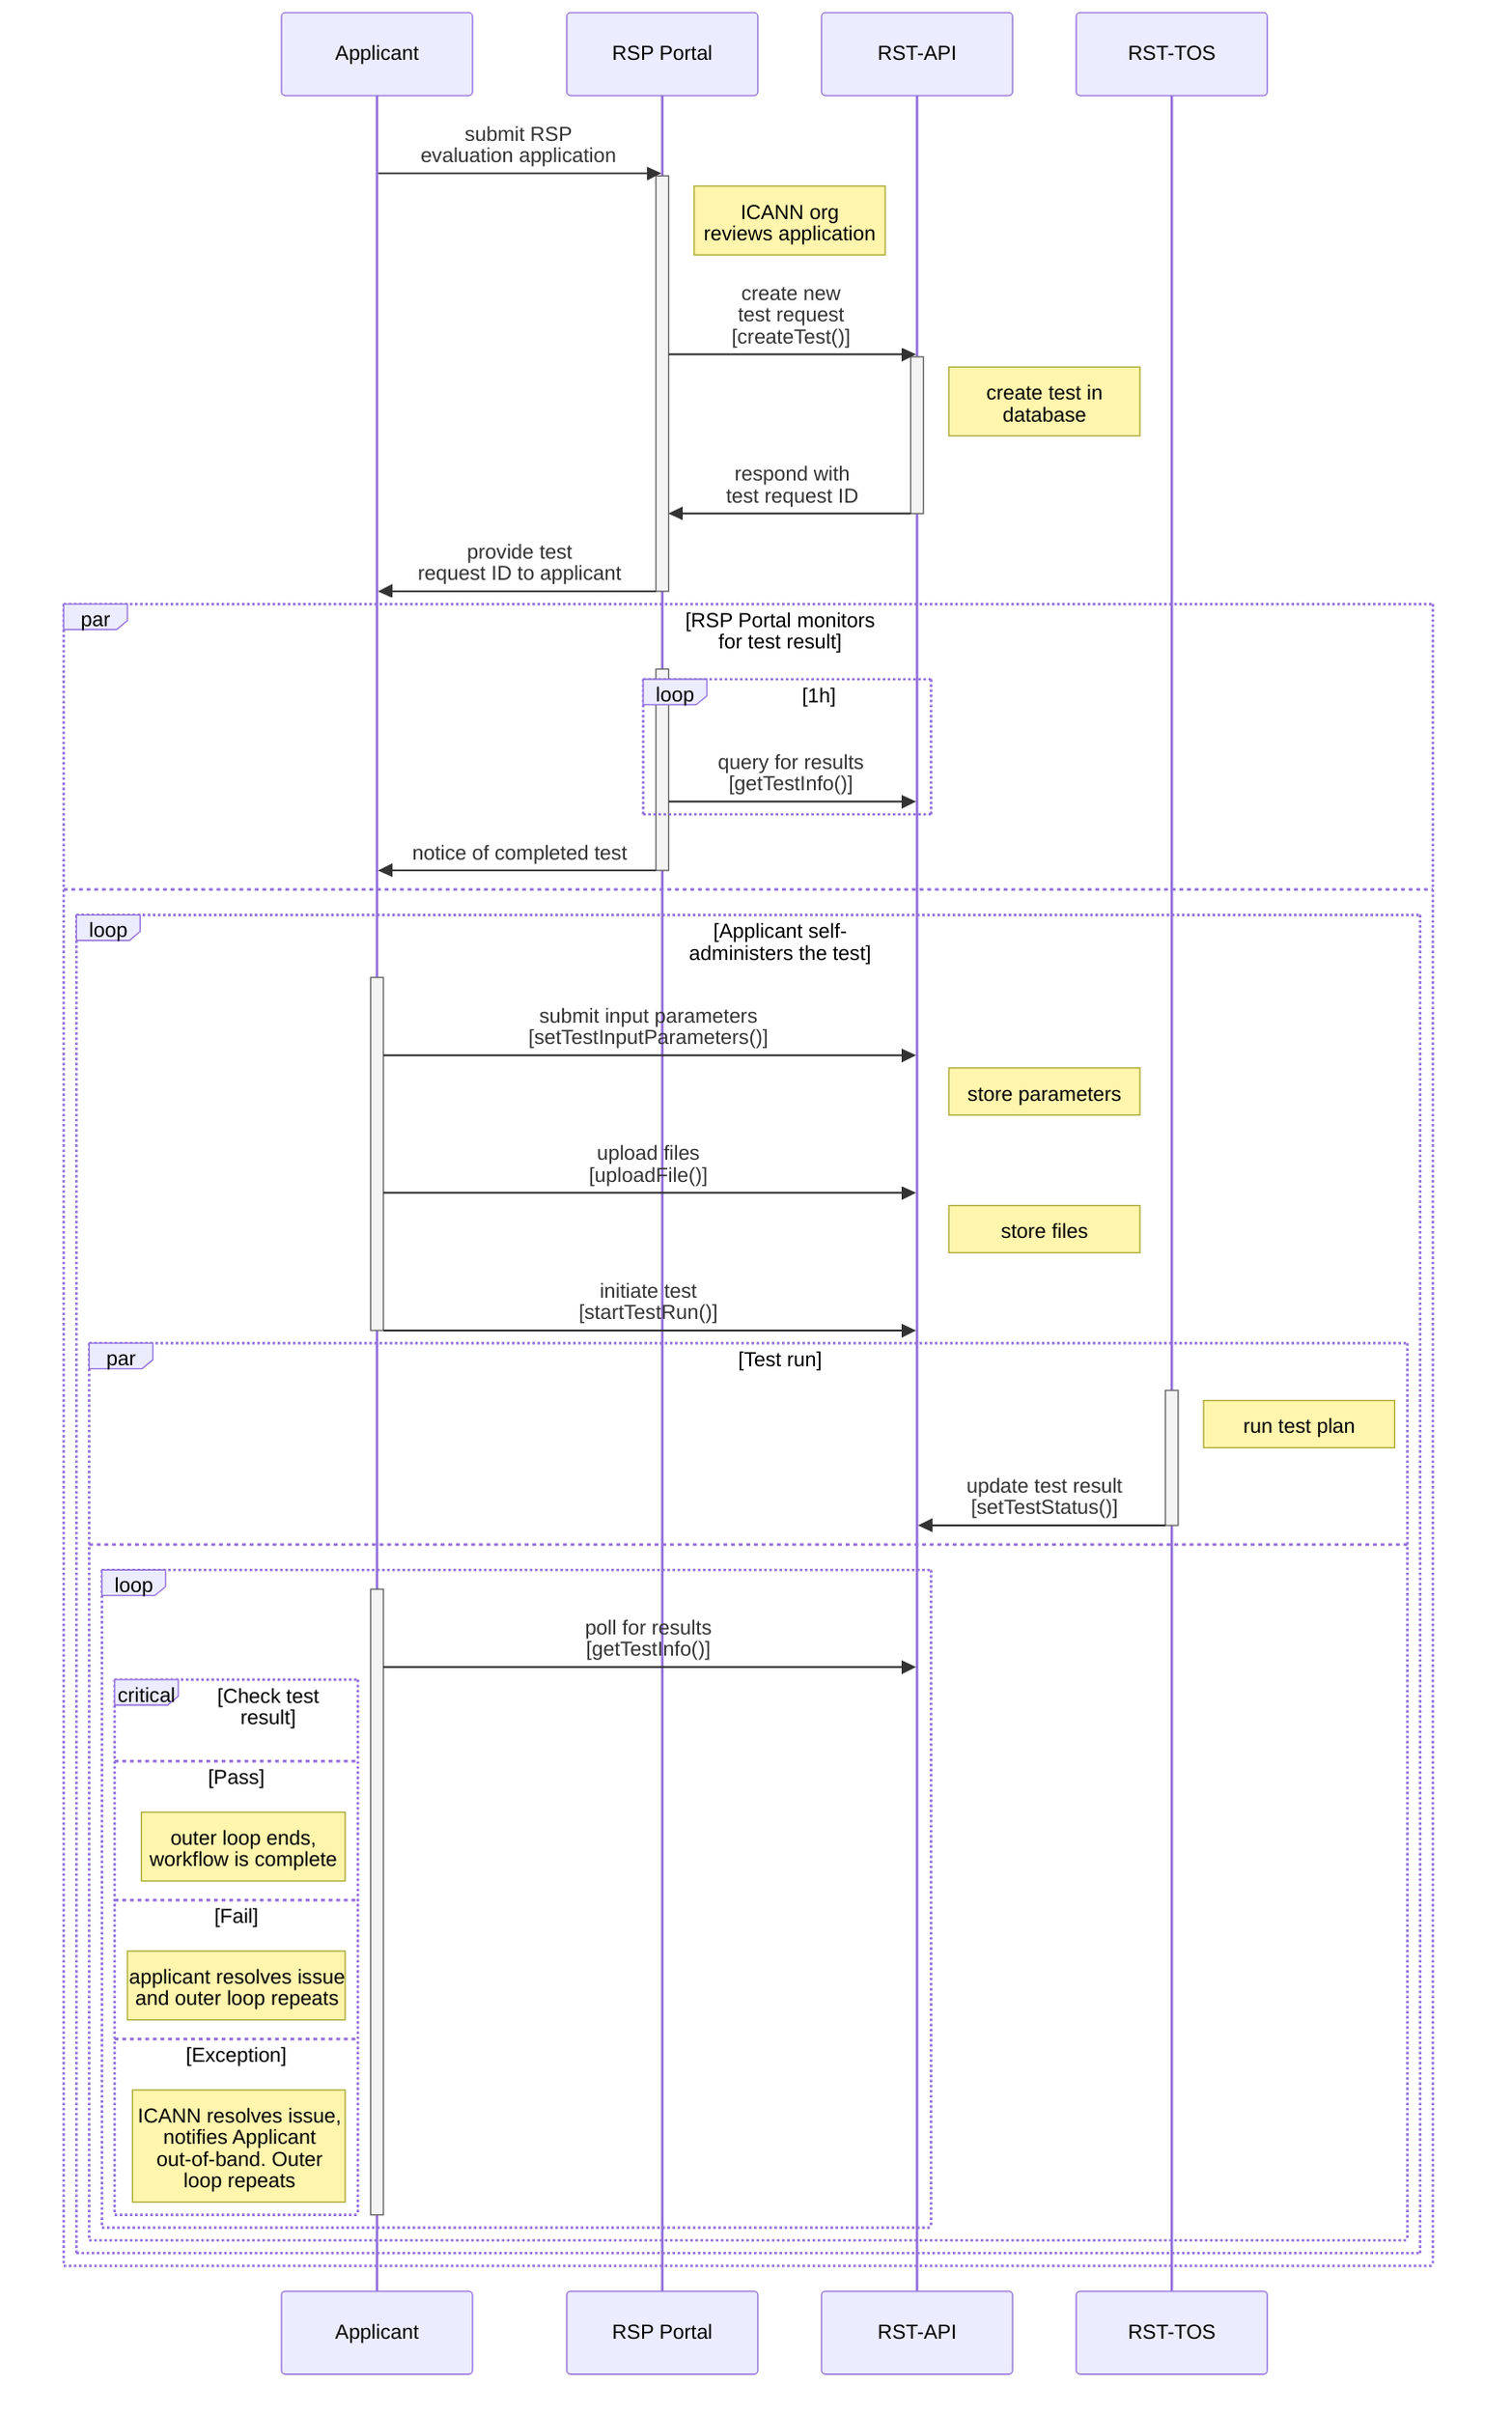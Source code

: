 sequenceDiagram
    Applicant->>RSP Portal: submit RSP<br>evaluation application

    Activate RSP Portal

    Note right of RSP Portal: ICANN org<br>reviews application

    RSP Portal->>RST-API: create new<br>test request<br>[createTest()]

    Activate RST-API
    Note right of RST-API: create test in<br>database
    RST-API->>RSP Portal: respond with<br>test request ID
    Deactivate RST-API

    RSP Portal->>Applicant: provide test<br>request ID to applicant

    Deactivate RSP Portal

    par RSP Portal monitors<br>for test result
        Activate RSP Portal

        loop 1h
            RSP Portal->>RST-API: query for results<br>[getTestInfo()]
        end

        RSP Portal->>Applicant: notice of completed test

        Deactivate RSP Portal
    and
        loop Applicant self-<br>administers the test
            Activate Applicant
            Applicant->>RST-API: submit input parameters<br>[setTestInputParameters()]
            Note right of RST-API: store parameters
            Applicant->>RST-API: upload files<br>[uploadFile()]
            Note right of RST-API: store files
            Applicant->>RST-API: initiate test<br>[startTestRun()]
            Deactivate Applicant
            par Test run
                Activate RST-TOS
                note right of RST-TOS: run test plan
                RST-TOS->>RST-API: update test result<br>[setTestStatus()]
                Deactivate RST-TOS
            and
                loop
                    Activate Applicant
                    Applicant->>RST-API: poll for results<br>[getTestInfo()]
                    critical Check test result
                    option Pass
                        Note left of Applicant: outer loop ends,<br>workflow is complete
                    option Fail
                        note left of Applicant: applicant resolves issue<br>and outer loop repeats
                    option Exception
                        Note left of Applicant: ICANN resolves issue,<br>notifies Applicant<br>out-of-band. Outer<br>loop repeats
                    end
                    Deactivate Applicant
                end
            end
        end
    end